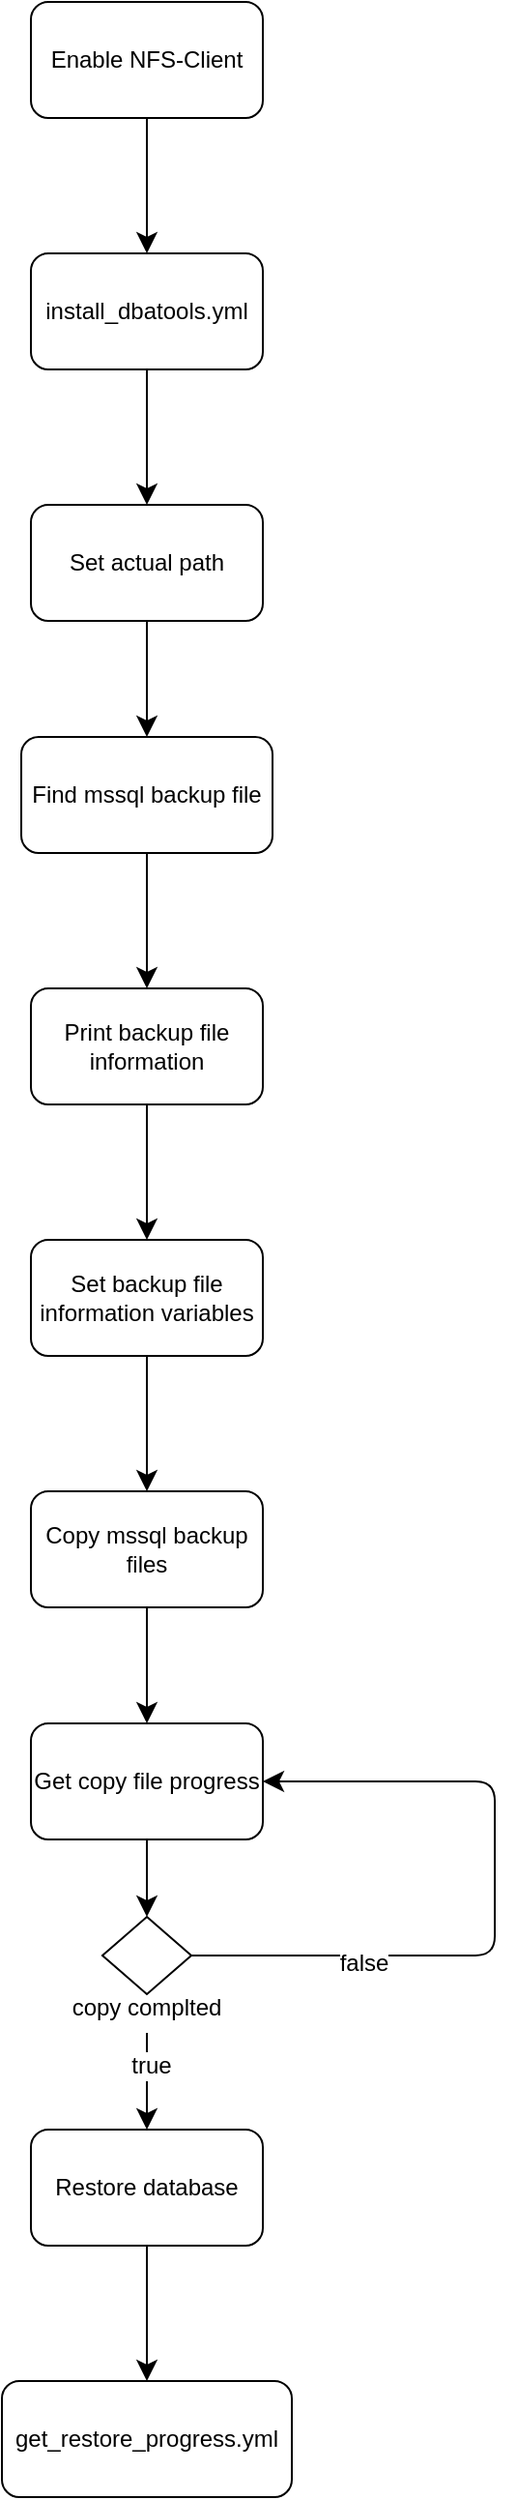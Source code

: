 <mxfile version="24.7.17">
  <diagram id="C5RBs43oDa-KdzZeNtuy" name="Page-1">
    <mxGraphModel dx="1412" dy="736" grid="1" gridSize="10" guides="1" tooltips="1" connect="1" arrows="1" fold="1" page="1" pageScale="1" pageWidth="827" pageHeight="1169" math="0" shadow="0">
      <root>
        <mxCell id="WIyWlLk6GJQsqaUBKTNV-0" />
        <mxCell id="WIyWlLk6GJQsqaUBKTNV-1" parent="WIyWlLk6GJQsqaUBKTNV-0" />
        <mxCell id="m39n_J0WirBlMpD76ttp-35" style="edgeStyle=none;curved=1;rounded=0;orthogonalLoop=1;jettySize=auto;html=1;fontSize=12;startSize=8;endSize=8;strokeColor=default;" edge="1" parent="WIyWlLk6GJQsqaUBKTNV-1" source="m39n_J0WirBlMpD76ttp-25" target="m39n_J0WirBlMpD76ttp-32">
          <mxGeometry relative="1" as="geometry" />
        </mxCell>
        <mxCell id="m39n_J0WirBlMpD76ttp-25" value="Enable NFS-Client" style="rounded=1;whiteSpace=wrap;html=1;" vertex="1" parent="WIyWlLk6GJQsqaUBKTNV-1">
          <mxGeometry x="50" y="40" width="120" height="60" as="geometry" />
        </mxCell>
        <mxCell id="m39n_J0WirBlMpD76ttp-39" style="edgeStyle=none;curved=1;rounded=0;orthogonalLoop=1;jettySize=auto;html=1;entryX=0.5;entryY=0;entryDx=0;entryDy=0;fontSize=12;startSize=8;endSize=8;" edge="1" parent="WIyWlLk6GJQsqaUBKTNV-1" source="m39n_J0WirBlMpD76ttp-26" target="m39n_J0WirBlMpD76ttp-29">
          <mxGeometry relative="1" as="geometry" />
        </mxCell>
        <mxCell id="m39n_J0WirBlMpD76ttp-26" value="Print backup file information" style="rounded=1;whiteSpace=wrap;html=1;" vertex="1" parent="WIyWlLk6GJQsqaUBKTNV-1">
          <mxGeometry x="50" y="550" width="120" height="60" as="geometry" />
        </mxCell>
        <mxCell id="m39n_J0WirBlMpD76ttp-37" style="edgeStyle=none;curved=1;rounded=0;orthogonalLoop=1;jettySize=auto;html=1;fontSize=12;startSize=8;endSize=8;" edge="1" parent="WIyWlLk6GJQsqaUBKTNV-1" source="m39n_J0WirBlMpD76ttp-27" target="m39n_J0WirBlMpD76ttp-28">
          <mxGeometry relative="1" as="geometry" />
        </mxCell>
        <mxCell id="m39n_J0WirBlMpD76ttp-27" value="Set actual path" style="rounded=1;whiteSpace=wrap;html=1;" vertex="1" parent="WIyWlLk6GJQsqaUBKTNV-1">
          <mxGeometry x="50" y="300" width="120" height="60" as="geometry" />
        </mxCell>
        <mxCell id="m39n_J0WirBlMpD76ttp-38" style="edgeStyle=none;curved=1;rounded=0;orthogonalLoop=1;jettySize=auto;html=1;fontSize=12;startSize=8;endSize=8;" edge="1" parent="WIyWlLk6GJQsqaUBKTNV-1" source="m39n_J0WirBlMpD76ttp-28" target="m39n_J0WirBlMpD76ttp-26">
          <mxGeometry relative="1" as="geometry" />
        </mxCell>
        <mxCell id="m39n_J0WirBlMpD76ttp-28" value="Find mssql backup file" style="rounded=1;whiteSpace=wrap;html=1;" vertex="1" parent="WIyWlLk6GJQsqaUBKTNV-1">
          <mxGeometry x="45" y="420" width="130" height="60" as="geometry" />
        </mxCell>
        <mxCell id="m39n_J0WirBlMpD76ttp-41" style="edgeStyle=none;curved=1;rounded=0;orthogonalLoop=1;jettySize=auto;html=1;fontSize=12;startSize=8;endSize=8;" edge="1" parent="WIyWlLk6GJQsqaUBKTNV-1" source="m39n_J0WirBlMpD76ttp-29" target="m39n_J0WirBlMpD76ttp-30">
          <mxGeometry relative="1" as="geometry" />
        </mxCell>
        <mxCell id="m39n_J0WirBlMpD76ttp-29" value="Set backup file information variables" style="rounded=1;whiteSpace=wrap;html=1;" vertex="1" parent="WIyWlLk6GJQsqaUBKTNV-1">
          <mxGeometry x="50" y="680" width="120" height="60" as="geometry" />
        </mxCell>
        <mxCell id="m39n_J0WirBlMpD76ttp-42" style="edgeStyle=none;curved=1;rounded=0;orthogonalLoop=1;jettySize=auto;html=1;fontSize=12;startSize=8;endSize=8;" edge="1" parent="WIyWlLk6GJQsqaUBKTNV-1" source="m39n_J0WirBlMpD76ttp-30" target="m39n_J0WirBlMpD76ttp-31">
          <mxGeometry relative="1" as="geometry" />
        </mxCell>
        <mxCell id="m39n_J0WirBlMpD76ttp-30" value="Copy mssql backup files" style="rounded=1;whiteSpace=wrap;html=1;" vertex="1" parent="WIyWlLk6GJQsqaUBKTNV-1">
          <mxGeometry x="50" y="810" width="120" height="60" as="geometry" />
        </mxCell>
        <mxCell id="m39n_J0WirBlMpD76ttp-43" style="edgeStyle=none;curved=1;rounded=0;orthogonalLoop=1;jettySize=auto;html=1;exitX=0.5;exitY=1;exitDx=0;exitDy=0;entryX=0.5;entryY=0;entryDx=0;entryDy=0;fontSize=12;startSize=8;endSize=8;" edge="1" parent="WIyWlLk6GJQsqaUBKTNV-1" source="m39n_J0WirBlMpD76ttp-31" target="m39n_J0WirBlMpD76ttp-45">
          <mxGeometry relative="1" as="geometry" />
        </mxCell>
        <mxCell id="m39n_J0WirBlMpD76ttp-31" value="Get copy file progress" style="rounded=1;whiteSpace=wrap;html=1;" vertex="1" parent="WIyWlLk6GJQsqaUBKTNV-1">
          <mxGeometry x="50" y="930" width="120" height="60" as="geometry" />
        </mxCell>
        <mxCell id="m39n_J0WirBlMpD76ttp-36" style="edgeStyle=none;curved=1;rounded=0;orthogonalLoop=1;jettySize=auto;html=1;entryX=0.5;entryY=0;entryDx=0;entryDy=0;fontSize=12;startSize=8;endSize=8;" edge="1" parent="WIyWlLk6GJQsqaUBKTNV-1" source="m39n_J0WirBlMpD76ttp-32" target="m39n_J0WirBlMpD76ttp-27">
          <mxGeometry relative="1" as="geometry" />
        </mxCell>
        <mxCell id="m39n_J0WirBlMpD76ttp-32" value="install_dbatools.yml" style="rounded=1;whiteSpace=wrap;html=1;" vertex="1" parent="WIyWlLk6GJQsqaUBKTNV-1">
          <mxGeometry x="50" y="170" width="120" height="60" as="geometry" />
        </mxCell>
        <mxCell id="m39n_J0WirBlMpD76ttp-44" style="edgeStyle=none;curved=1;rounded=0;orthogonalLoop=1;jettySize=auto;html=1;fontSize=12;startSize=8;endSize=8;" edge="1" parent="WIyWlLk6GJQsqaUBKTNV-1" source="m39n_J0WirBlMpD76ttp-33" target="m39n_J0WirBlMpD76ttp-34">
          <mxGeometry relative="1" as="geometry" />
        </mxCell>
        <mxCell id="m39n_J0WirBlMpD76ttp-33" value="Restore database" style="rounded=1;whiteSpace=wrap;html=1;" vertex="1" parent="WIyWlLk6GJQsqaUBKTNV-1">
          <mxGeometry x="50" y="1140" width="120" height="60" as="geometry" />
        </mxCell>
        <mxCell id="m39n_J0WirBlMpD76ttp-34" value="get_restore_progress.yml" style="rounded=1;whiteSpace=wrap;html=1;" vertex="1" parent="WIyWlLk6GJQsqaUBKTNV-1">
          <mxGeometry x="35" y="1270" width="150" height="60" as="geometry" />
        </mxCell>
        <mxCell id="m39n_J0WirBlMpD76ttp-48" style="edgeStyle=none;curved=0;rounded=1;orthogonalLoop=1;jettySize=auto;html=1;entryX=1;entryY=0.5;entryDx=0;entryDy=0;fontSize=12;startSize=8;endSize=8;" edge="1" parent="WIyWlLk6GJQsqaUBKTNV-1" source="m39n_J0WirBlMpD76ttp-45" target="m39n_J0WirBlMpD76ttp-31">
          <mxGeometry relative="1" as="geometry">
            <Array as="points">
              <mxPoint x="290" y="1050" />
              <mxPoint x="290" y="960" />
            </Array>
          </mxGeometry>
        </mxCell>
        <mxCell id="m39n_J0WirBlMpD76ttp-51" value="false" style="edgeLabel;html=1;align=center;verticalAlign=middle;resizable=0;points=[];fontSize=12;" vertex="1" connectable="0" parent="m39n_J0WirBlMpD76ttp-48">
          <mxGeometry x="-0.515" y="-4" relative="1" as="geometry">
            <mxPoint as="offset" />
          </mxGeometry>
        </mxCell>
        <mxCell id="m39n_J0WirBlMpD76ttp-45" value="" style="rhombus;whiteSpace=wrap;html=1;" vertex="1" parent="WIyWlLk6GJQsqaUBKTNV-1">
          <mxGeometry x="87" y="1030" width="46" height="40" as="geometry" />
        </mxCell>
        <mxCell id="m39n_J0WirBlMpD76ttp-50" style="edgeStyle=none;curved=1;rounded=0;orthogonalLoop=1;jettySize=auto;html=1;fontSize=12;startSize=8;endSize=8;" edge="1" parent="WIyWlLk6GJQsqaUBKTNV-1" source="m39n_J0WirBlMpD76ttp-49" target="m39n_J0WirBlMpD76ttp-33">
          <mxGeometry relative="1" as="geometry" />
        </mxCell>
        <mxCell id="m39n_J0WirBlMpD76ttp-52" value="true" style="edgeLabel;html=1;align=center;verticalAlign=middle;resizable=0;points=[];fontSize=12;" vertex="1" connectable="0" parent="m39n_J0WirBlMpD76ttp-50">
          <mxGeometry x="-0.32" y="2" relative="1" as="geometry">
            <mxPoint as="offset" />
          </mxGeometry>
        </mxCell>
        <mxCell id="m39n_J0WirBlMpD76ttp-49" value="&lt;font style=&quot;font-size: 12px;&quot;&gt;copy complted&lt;/font&gt;" style="text;html=1;align=center;verticalAlign=middle;whiteSpace=wrap;rounded=0;fontSize=16;" vertex="1" parent="WIyWlLk6GJQsqaUBKTNV-1">
          <mxGeometry x="60" y="1060" width="100" height="30" as="geometry" />
        </mxCell>
      </root>
    </mxGraphModel>
  </diagram>
</mxfile>
